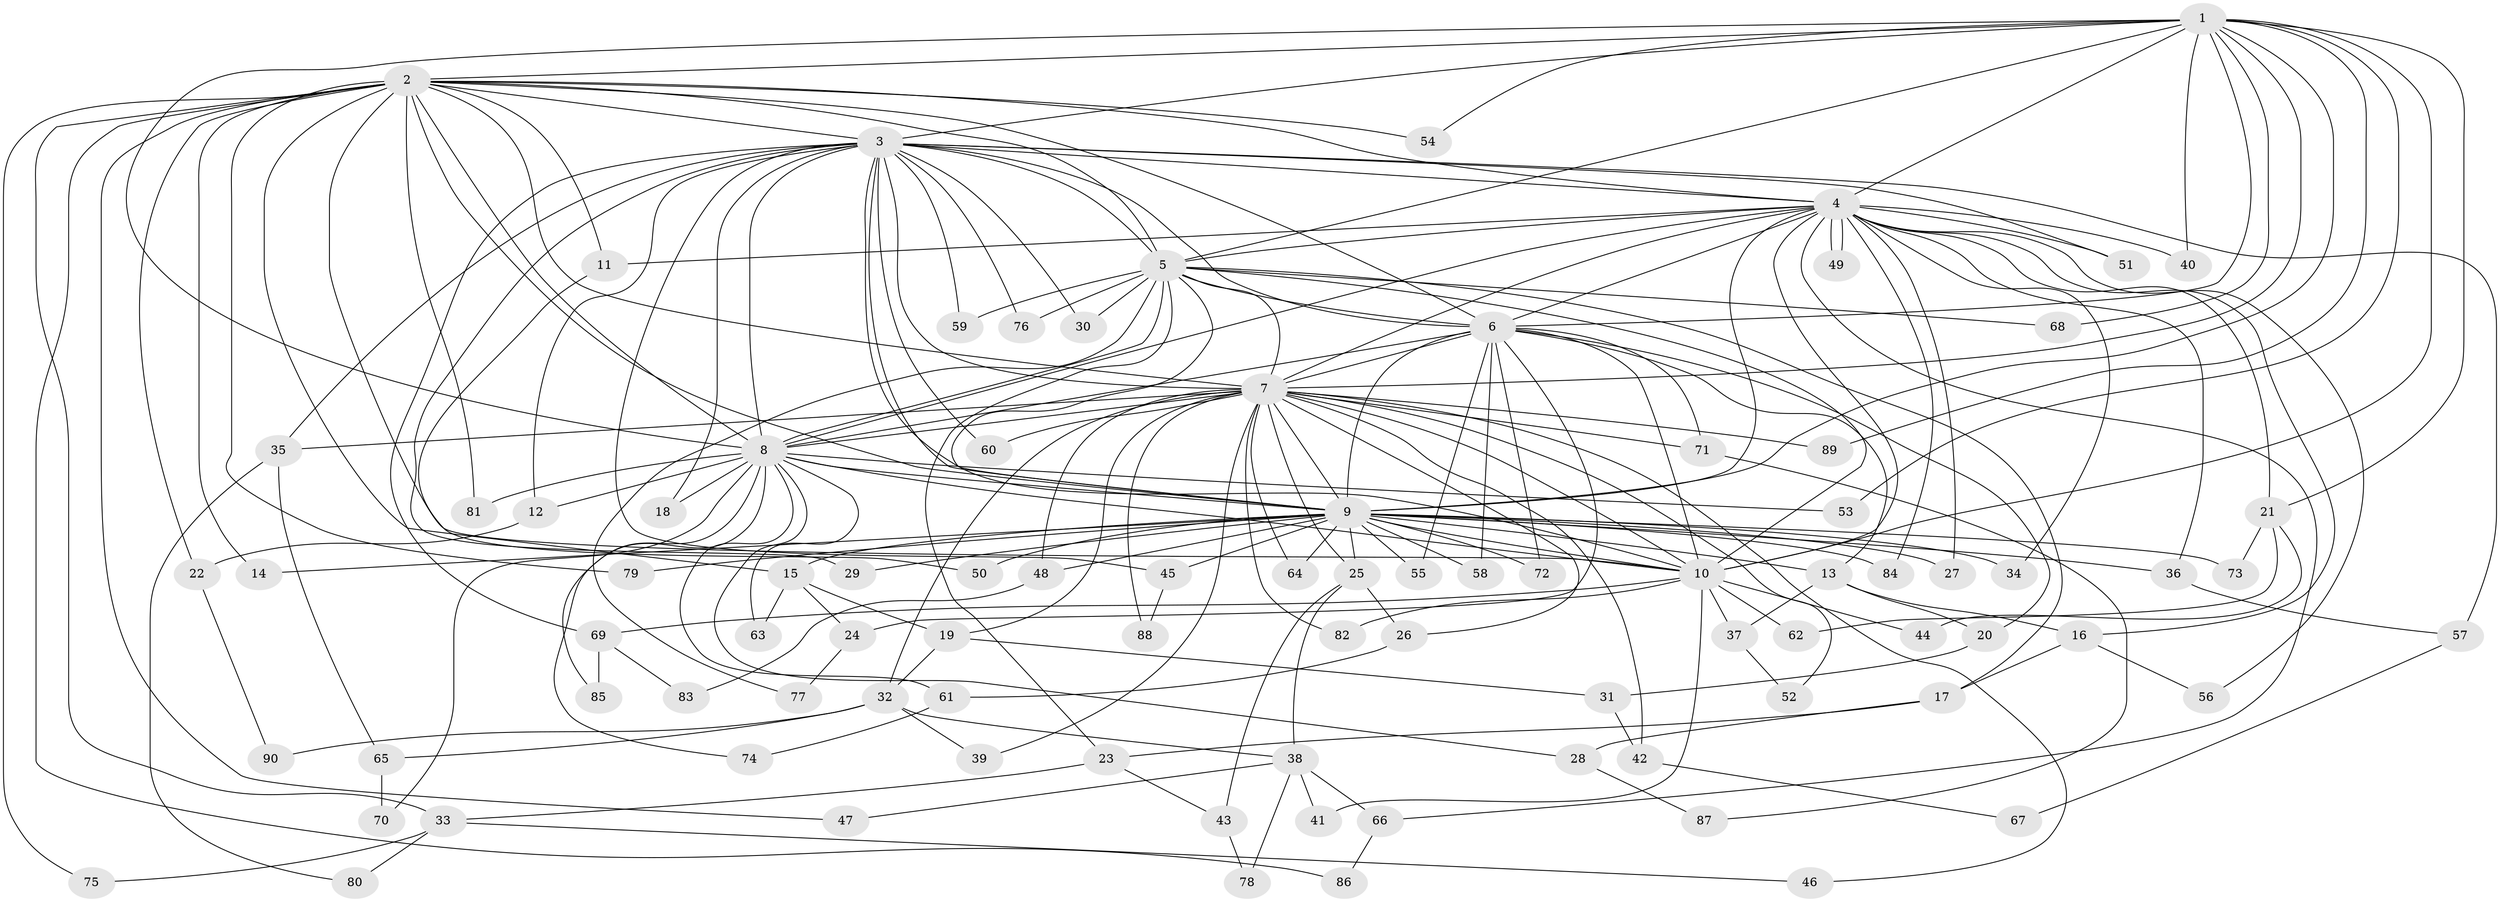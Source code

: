 // Generated by graph-tools (version 1.1) at 2025/10/02/27/25 16:10:56]
// undirected, 90 vertices, 205 edges
graph export_dot {
graph [start="1"]
  node [color=gray90,style=filled];
  1;
  2;
  3;
  4;
  5;
  6;
  7;
  8;
  9;
  10;
  11;
  12;
  13;
  14;
  15;
  16;
  17;
  18;
  19;
  20;
  21;
  22;
  23;
  24;
  25;
  26;
  27;
  28;
  29;
  30;
  31;
  32;
  33;
  34;
  35;
  36;
  37;
  38;
  39;
  40;
  41;
  42;
  43;
  44;
  45;
  46;
  47;
  48;
  49;
  50;
  51;
  52;
  53;
  54;
  55;
  56;
  57;
  58;
  59;
  60;
  61;
  62;
  63;
  64;
  65;
  66;
  67;
  68;
  69;
  70;
  71;
  72;
  73;
  74;
  75;
  76;
  77;
  78;
  79;
  80;
  81;
  82;
  83;
  84;
  85;
  86;
  87;
  88;
  89;
  90;
  1 -- 2;
  1 -- 3;
  1 -- 4;
  1 -- 5;
  1 -- 6;
  1 -- 7;
  1 -- 8;
  1 -- 9;
  1 -- 10;
  1 -- 21;
  1 -- 40;
  1 -- 53;
  1 -- 54;
  1 -- 68;
  1 -- 89;
  2 -- 3;
  2 -- 4;
  2 -- 5;
  2 -- 6;
  2 -- 7;
  2 -- 8;
  2 -- 9;
  2 -- 10;
  2 -- 11;
  2 -- 14;
  2 -- 15;
  2 -- 22;
  2 -- 33;
  2 -- 47;
  2 -- 54;
  2 -- 75;
  2 -- 79;
  2 -- 81;
  2 -- 86;
  3 -- 4;
  3 -- 5;
  3 -- 6;
  3 -- 7;
  3 -- 8;
  3 -- 9;
  3 -- 10;
  3 -- 12;
  3 -- 18;
  3 -- 29;
  3 -- 30;
  3 -- 35;
  3 -- 45;
  3 -- 51;
  3 -- 57;
  3 -- 59;
  3 -- 60;
  3 -- 69;
  3 -- 76;
  4 -- 5;
  4 -- 6;
  4 -- 7;
  4 -- 8;
  4 -- 9;
  4 -- 10;
  4 -- 11;
  4 -- 16;
  4 -- 21;
  4 -- 27;
  4 -- 34;
  4 -- 36;
  4 -- 40;
  4 -- 49;
  4 -- 49;
  4 -- 51;
  4 -- 56;
  4 -- 66;
  4 -- 84;
  5 -- 6;
  5 -- 7;
  5 -- 8;
  5 -- 9;
  5 -- 10;
  5 -- 17;
  5 -- 23;
  5 -- 30;
  5 -- 59;
  5 -- 68;
  5 -- 76;
  5 -- 77;
  6 -- 7;
  6 -- 8;
  6 -- 9;
  6 -- 10;
  6 -- 13;
  6 -- 20;
  6 -- 24;
  6 -- 55;
  6 -- 58;
  6 -- 71;
  6 -- 72;
  7 -- 8;
  7 -- 9;
  7 -- 10;
  7 -- 19;
  7 -- 25;
  7 -- 26;
  7 -- 32;
  7 -- 35;
  7 -- 39;
  7 -- 42;
  7 -- 46;
  7 -- 48;
  7 -- 52;
  7 -- 60;
  7 -- 64;
  7 -- 71;
  7 -- 82;
  7 -- 88;
  7 -- 89;
  8 -- 9;
  8 -- 10;
  8 -- 12;
  8 -- 18;
  8 -- 28;
  8 -- 53;
  8 -- 61;
  8 -- 63;
  8 -- 70;
  8 -- 74;
  8 -- 81;
  8 -- 85;
  9 -- 10;
  9 -- 13;
  9 -- 14;
  9 -- 15;
  9 -- 25;
  9 -- 27;
  9 -- 29;
  9 -- 34;
  9 -- 36;
  9 -- 45;
  9 -- 48;
  9 -- 50;
  9 -- 55;
  9 -- 58;
  9 -- 64;
  9 -- 72;
  9 -- 73;
  9 -- 79;
  9 -- 84;
  10 -- 37;
  10 -- 41;
  10 -- 44;
  10 -- 62;
  10 -- 69;
  10 -- 82;
  11 -- 50;
  12 -- 22;
  13 -- 16;
  13 -- 20;
  13 -- 37;
  15 -- 19;
  15 -- 24;
  15 -- 63;
  16 -- 17;
  16 -- 56;
  17 -- 23;
  17 -- 28;
  19 -- 31;
  19 -- 32;
  20 -- 31;
  21 -- 44;
  21 -- 62;
  21 -- 73;
  22 -- 90;
  23 -- 33;
  23 -- 43;
  24 -- 77;
  25 -- 26;
  25 -- 38;
  25 -- 43;
  26 -- 61;
  28 -- 87;
  31 -- 42;
  32 -- 38;
  32 -- 39;
  32 -- 65;
  32 -- 90;
  33 -- 46;
  33 -- 75;
  33 -- 80;
  35 -- 65;
  35 -- 80;
  36 -- 57;
  37 -- 52;
  38 -- 41;
  38 -- 47;
  38 -- 66;
  38 -- 78;
  42 -- 67;
  43 -- 78;
  45 -- 88;
  48 -- 83;
  57 -- 67;
  61 -- 74;
  65 -- 70;
  66 -- 86;
  69 -- 83;
  69 -- 85;
  71 -- 87;
}
